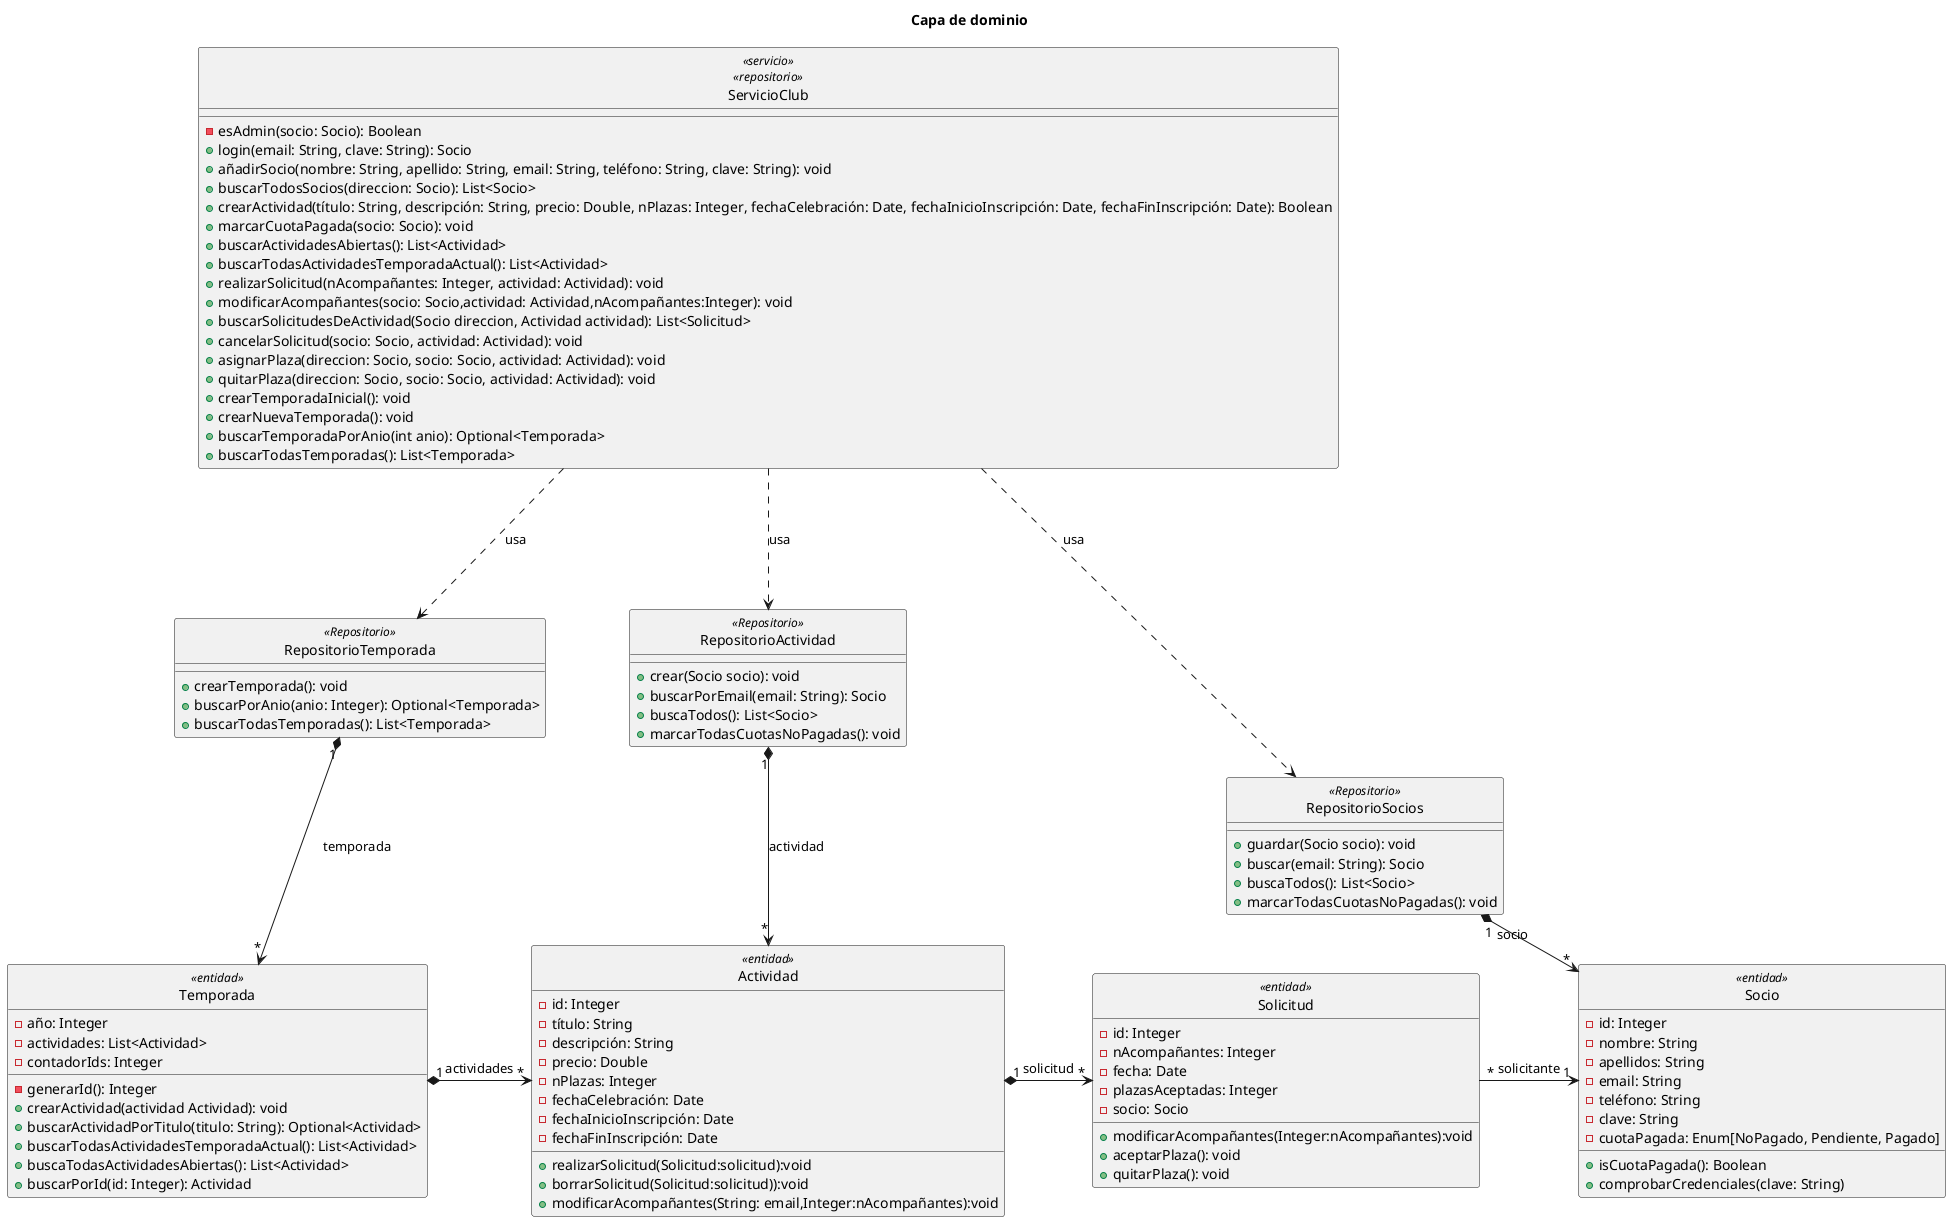 @startuml
title "Capa de dominio"
hide circle
'skinparam classAttributeIconSize 0

class ServicioClub <<servicio>> <<repositorio>> {
    - esAdmin(socio: Socio): Boolean
    + login(email: String, clave: String): Socio
    + añadirSocio(nombre: String, apellido: String, email: String, teléfono: String, clave: String): void
    + buscarTodosSocios(direccion: Socio): List<Socio>
    + crearActividad(título: String, descripción: String, precio: Double, nPlazas: Integer, fechaCelebración: Date, fechaInicioInscripción: Date, fechaFinInscripción: Date): Boolean
    + marcarCuotaPagada(socio: Socio): void
    + buscarActividadesAbiertas(): List<Actividad>
    + buscarTodasActividadesTemporadaActual(): List<Actividad>
    + realizarSolicitud(nAcompañantes: Integer, actividad: Actividad): void
    + modificarAcompañantes(socio: Socio,actividad: Actividad,nAcompañantes:Integer): void
    + buscarSolicitudesDeActividad(Socio direccion, Actividad actividad): List<Solicitud>
    + cancelarSolicitud(socio: Socio, actividad: Actividad): void
    + asignarPlaza(direccion: Socio, socio: Socio, actividad: Actividad): void
    + quitarPlaza(direccion: Socio, socio: Socio, actividad: Actividad): void
    + crearTemporadaInicial(): void
    + crearNuevaTemporada(): void
    + buscarTemporadaPorAnio(int anio): Optional<Temporada>
    + buscarTodasTemporadas(): List<Temporada>
}

class Socio <<entidad>> {
    - id: Integer
    - nombre: String
    - apellidos: String
    - email: String
    - teléfono: String
    - clave: String
    - cuotaPagada: Enum[NoPagado, Pendiente, Pagado]

    + isCuotaPagada(): Boolean
    + comprobarCredenciales(clave: String)
}

class Actividad <<entidad>> {
    - id: Integer
    - título: String
    - descripción: String
    - precio: Double
    - nPlazas: Integer
    - fechaCelebración: Date
    - fechaInicioInscripción: Date
    - fechaFinInscripción: Date
    + realizarSolicitud(Solicitud:solicitud):void
    + borrarSolicitud(Solicitud:solicitud)):void
    + modificarAcompañantes(String: email,Integer:nAcompañantes):void
}

class Solicitud <<entidad>> {
    - id: Integer
    - nAcompañantes: Integer
    - fecha: Date
    - plazasAceptadas: Integer
    - socio: Socio

    + modificarAcompañantes(Integer:nAcompañantes):void
    + aceptarPlaza(): void
    + quitarPlaza(): void
}

class Temporada <<entidad>> {
    - año: Integer
    - actividades: List<Actividad>
    - contadorIds: Integer

    - generarId(): Integer
    + crearActividad(actividad Actividad): void
    + buscarActividadPorTitulo(titulo: String): Optional<Actividad>
    + buscarTodasActividadesTemporadaActual(): List<Actividad>
    + buscaTodasActividadesAbiertas(): List<Actividad>
    + buscarPorId(id: Integer): Actividad
}

class RepositorioSocios <<Repositorio>> {
    + guardar(Socio socio): void
    + buscar(email: String): Socio
    + buscaTodos(): List<Socio>
    + marcarTodasCuotasNoPagadas(): void
}

class RepositorioTemporada <<Repositorio>> {
    + crearTemporada(): void
    + buscarPorAnio(anio: Integer): Optional<Temporada>
    + buscarTodasTemporadas(): List<Temporada>
}

class RepositorioActividad <<Repositorio>> {
    + crear(Socio socio): void
    + buscarPorEmail(email: String): Socio
    + buscaTodos(): List<Socio>
    + marcarTodasCuotasNoPagadas(): void
}

Solicitud "*" -> "1" Socio : solicitante
Actividad "1" *-> "*" Solicitud : solicitud
Temporada "1" *-> "*" Actividad : actividades
ServicioClub ...> RepositorioSocios : usa
RepositorioSocios "1" *-> "*" Socio : socio
ServicioClub ...> RepositorioTemporada : usa
RepositorioTemporada "1" *--> "*" Temporada : temporada
ServicioClub ...> RepositorioActividad : usa
RepositorioActividad "1" *--> "*" Actividad : actividad

@enduml